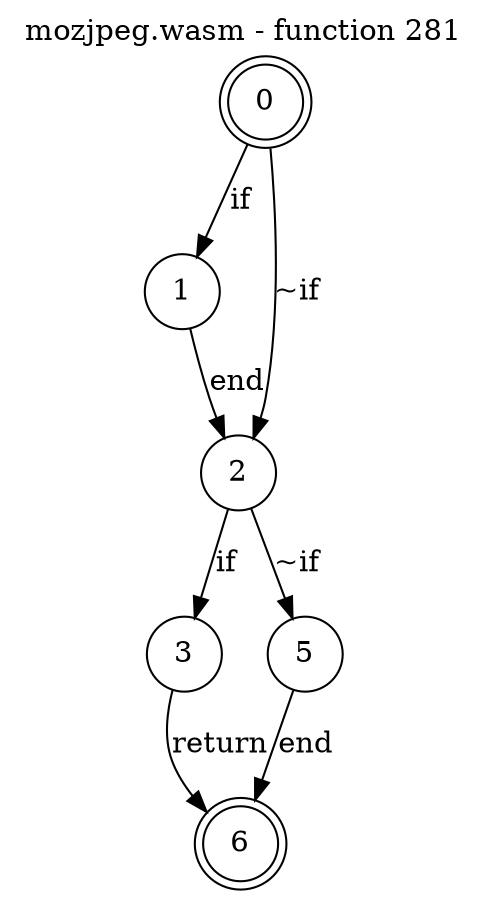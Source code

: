 digraph finite_state_machine {
    label = "mozjpeg.wasm - function 281"
    labelloc =  t
    labelfontsize = 16
    labelfontcolor = black
    labelfontname = "Helvetica"
    node [shape = doublecircle]; 0 6;
    node [shape = circle];
    0 -> 1[label="if"];
    0 -> 2[label="~if"];
    1 -> 2[label="end"];
    2 -> 3[label="if"];
    2 -> 5[label="~if"];
    3 -> 6[label="return"];
    5 -> 6[label="end"];
}
